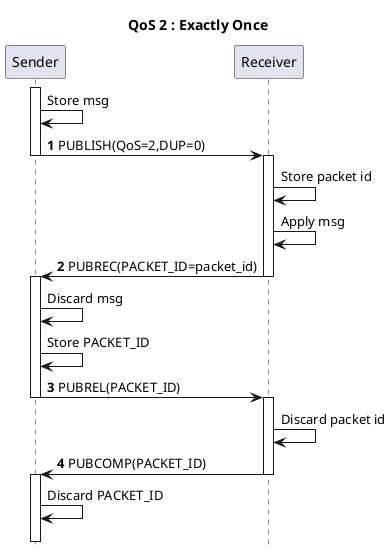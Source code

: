 @startuml

hide footbox
!pragma teoz true

title QoS 2 : Exactly Once

participant Sender as S
participant Receiver as R


activate S
S -> S : Store msg
S -> R : <b>1</b> PUBLISH(QoS=2,DUP=0)
deactivate S
activate R
R -> R : Store packet id
R -> R : Apply msg
R -> S : <b>2</b> PUBREC(PACKET_ID=packet_id)
deactivate R
activate S
S -> S : Discard msg
S -> S : Store PACKET_ID
S -> R : <b>3</b> PUBREL(PACKET_ID)
deactivate S
activate R
R -> R : Discard packet id
R -> S : <b>4</b> PUBCOMP(PACKET_ID)
deactivate R
activate S
S -> S : Discard PACKET_ID
||10||
deactivate S

@enduml